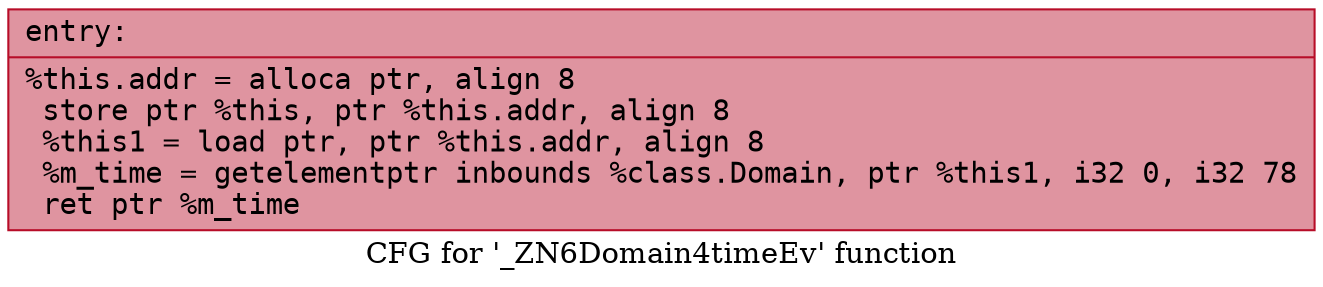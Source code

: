 digraph "CFG for '_ZN6Domain4timeEv' function" {
	label="CFG for '_ZN6Domain4timeEv' function";

	Node0x555f5b0a8360 [shape=record,color="#b70d28ff", style=filled, fillcolor="#b70d2870" fontname="Courier",label="{entry:\l|  %this.addr = alloca ptr, align 8\l  store ptr %this, ptr %this.addr, align 8\l  %this1 = load ptr, ptr %this.addr, align 8\l  %m_time = getelementptr inbounds %class.Domain, ptr %this1, i32 0, i32 78\l  ret ptr %m_time\l}"];
}
